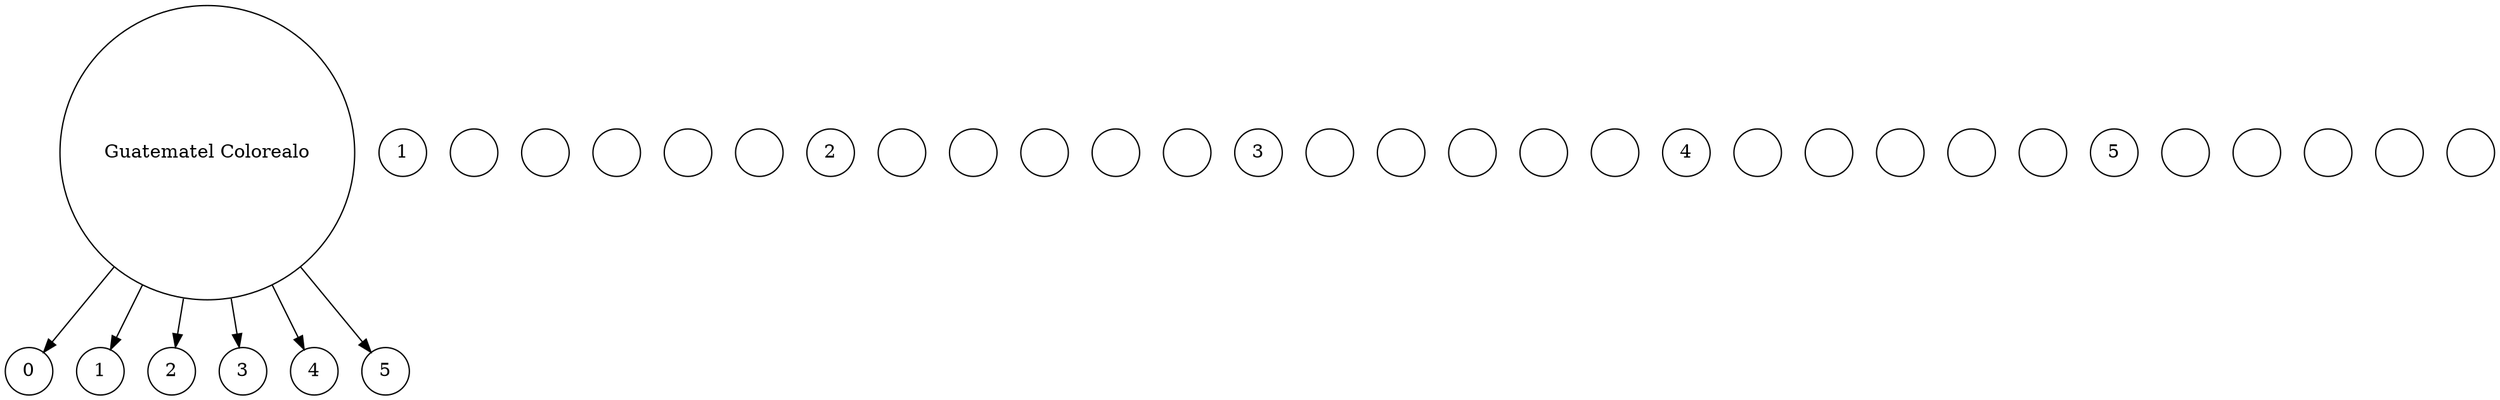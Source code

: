 digraph grafo{

        node[shape=circle];
n0 [label="Guatematel Colorealo"];
n1 [label="0"];
n2 [label="1"];
n3 [label="2"];
n4 [label="3"];
n5 [label="4"];
n6 [label="5"];
n7 [label="1"];
n8 [label=""];
n9 [label=""];
n10 [label=""];
n11 [label=""];
n12 [label=""];
n13 [label="2"];
n14 [label=""];
n15 [label=""];
n16 [label=""];
n17 [label=""];
n18 [label=""];
n19 [label="3"];
n20 [label=""];
n21 [label=""];
n22 [label=""];
n23 [label=""];
n24 [label=""];
n25 [label="4"];
n26 [label=""];
n27 [label=""];
n28 [label=""];
n29 [label=""];
n30 [label=""];
n31 [label="5"];
n32 [label=""];
n33 [label=""];
n34 [label=""];
n35 [label=""];
n36 [label=""];
n0 -> n1
n0 -> n2
n0 -> n3
n0 -> n4
n0 -> n5
n0 -> n6

}